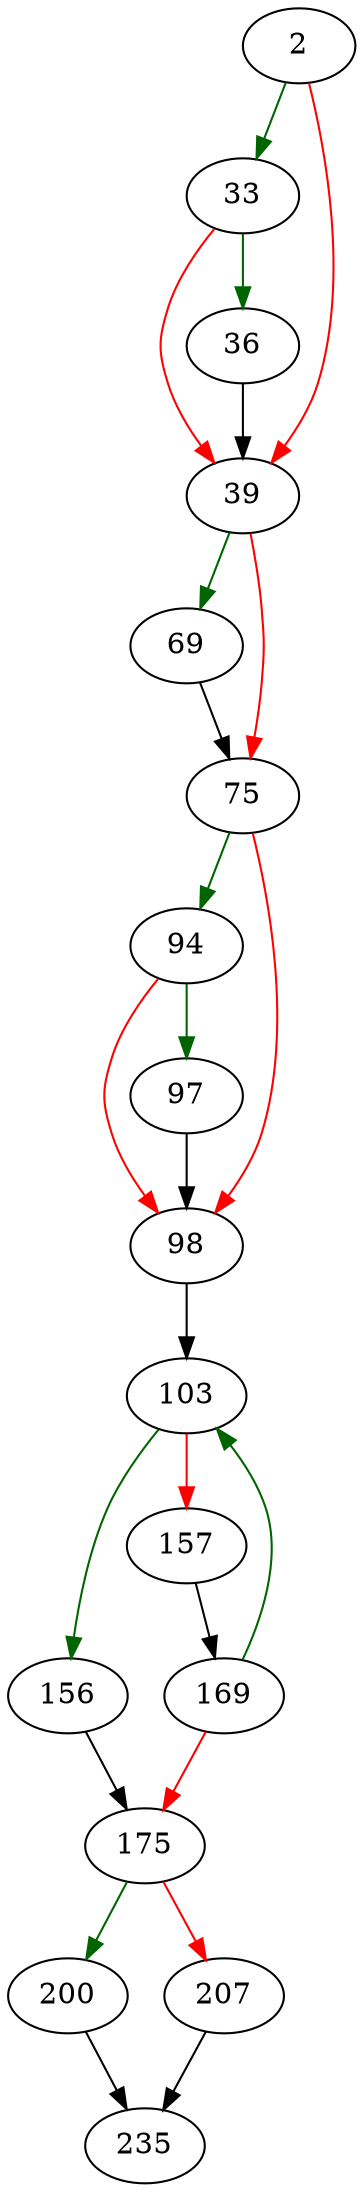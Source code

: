 strict digraph "sqlite3VdbeMakeReady" {
	// Node definitions.
	2 [entry=true];
	33;
	39;
	36;
	69;
	75;
	94;
	98;
	97;
	103;
	156;
	157;
	175;
	169;
	200;
	207;
	235;

	// Edge definitions.
	2 -> 33 [
		color=darkgreen
		cond=true
	];
	2 -> 39 [
		color=red
		cond=false
	];
	33 -> 39 [
		color=red
		cond=false
	];
	33 -> 36 [
		color=darkgreen
		cond=true
	];
	39 -> 69 [
		color=darkgreen
		cond=true
	];
	39 -> 75 [
		color=red
		cond=false
	];
	36 -> 39;
	69 -> 75;
	75 -> 94 [
		color=darkgreen
		cond=true
	];
	75 -> 98 [
		color=red
		cond=false
	];
	94 -> 98 [
		color=red
		cond=false
	];
	94 -> 97 [
		color=darkgreen
		cond=true
	];
	98 -> 103;
	97 -> 98;
	103 -> 156 [
		color=darkgreen
		cond=true
	];
	103 -> 157 [
		color=red
		cond=false
	];
	156 -> 175;
	157 -> 169;
	175 -> 200 [
		color=darkgreen
		cond=true
	];
	175 -> 207 [
		color=red
		cond=false
	];
	169 -> 103 [
		color=darkgreen
		cond=true
	];
	169 -> 175 [
		color=red
		cond=false
	];
	200 -> 235;
	207 -> 235;
}